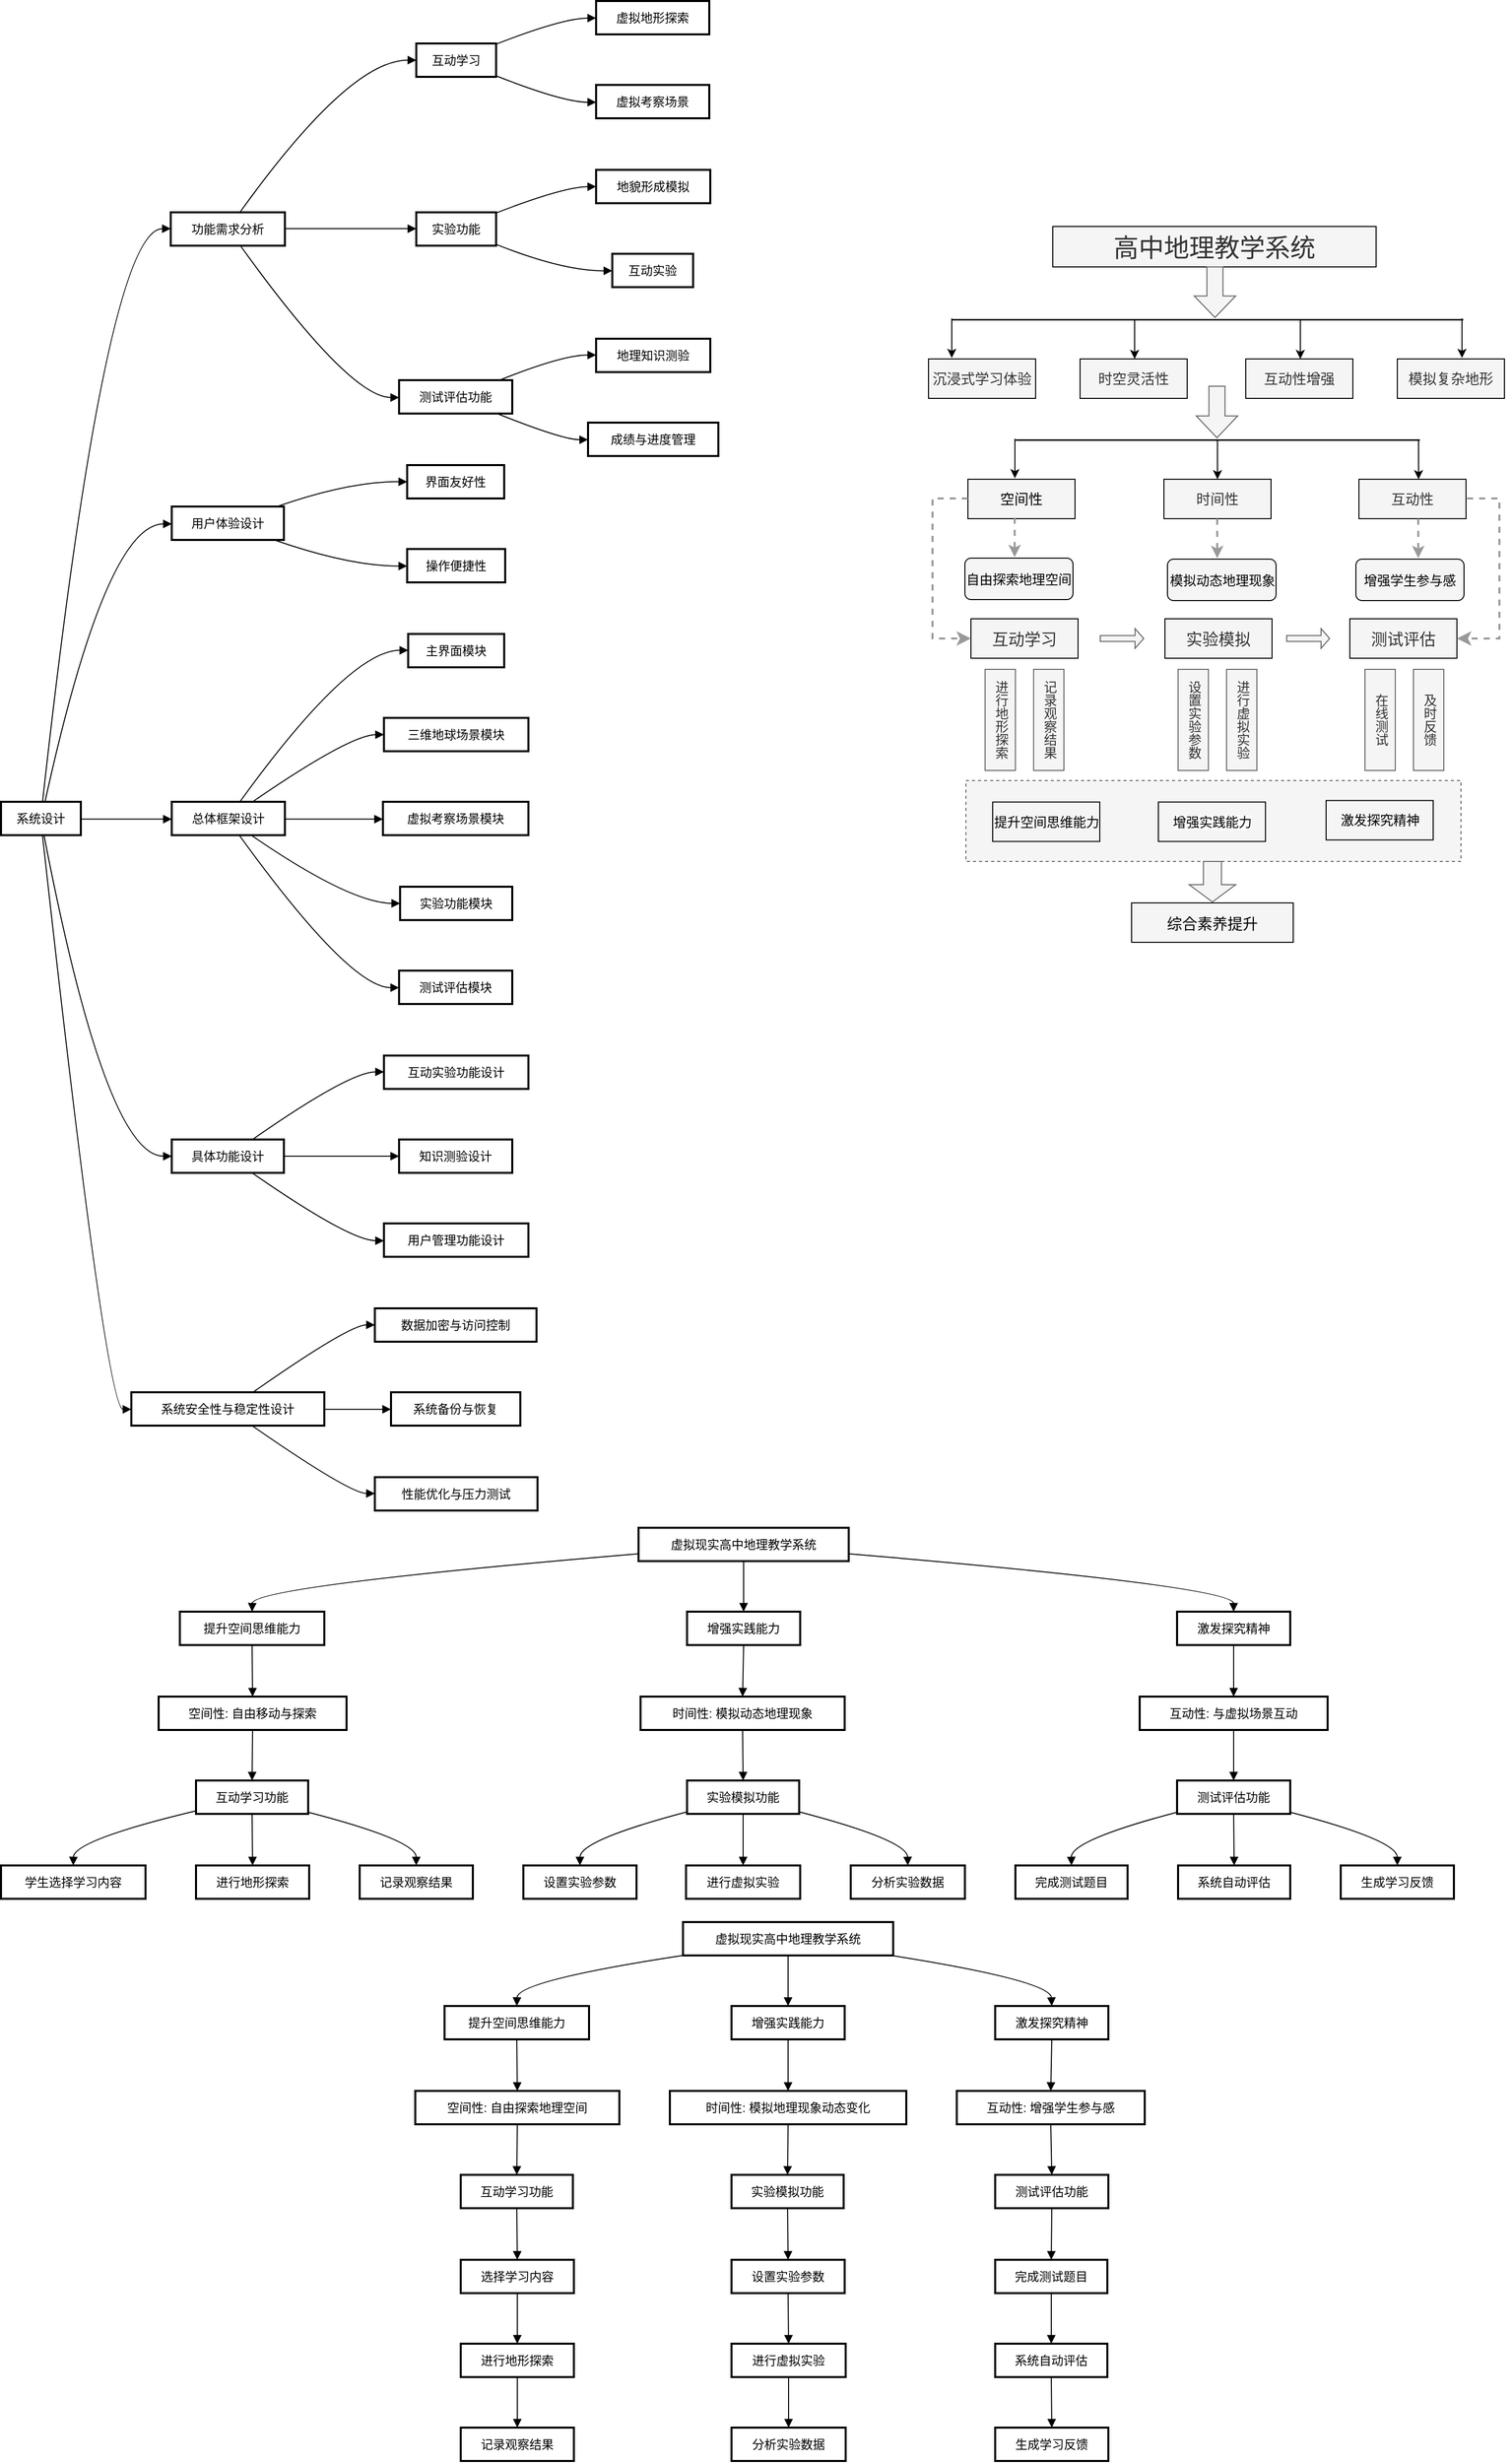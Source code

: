 <mxfile version="24.7.10">
  <diagram name="第 1 页" id="-prV1_K6u-0FTYfRDy4U">
    <mxGraphModel dx="1235" dy="768" grid="0" gridSize="10" guides="1" tooltips="1" connect="1" arrows="1" fold="1" page="1" pageScale="1" pageWidth="827" pageHeight="1169" math="0" shadow="0">
      <root>
        <mxCell id="0" />
        <mxCell id="1" parent="0" />
        <mxCell id="X02W-XwFpn8-nhFI2tIT-246" value="系统设计" style="whiteSpace=wrap;strokeWidth=2;" parent="1" vertex="1">
          <mxGeometry x="810" y="812" width="79" height="33" as="geometry" />
        </mxCell>
        <mxCell id="X02W-XwFpn8-nhFI2tIT-247" value="功能需求分析" style="whiteSpace=wrap;strokeWidth=2;" parent="1" vertex="1">
          <mxGeometry x="978" y="229" width="113" height="33" as="geometry" />
        </mxCell>
        <mxCell id="X02W-XwFpn8-nhFI2tIT-248" value="互动学习" style="whiteSpace=wrap;strokeWidth=2;" parent="1" vertex="1">
          <mxGeometry x="1221" y="62" width="79" height="33" as="geometry" />
        </mxCell>
        <mxCell id="X02W-XwFpn8-nhFI2tIT-249" value="虚拟地形探索" style="whiteSpace=wrap;strokeWidth=2;" parent="1" vertex="1">
          <mxGeometry x="1399" y="20" width="112" height="33" as="geometry" />
        </mxCell>
        <mxCell id="X02W-XwFpn8-nhFI2tIT-250" value="虚拟考察场景" style="whiteSpace=wrap;strokeWidth=2;" parent="1" vertex="1">
          <mxGeometry x="1399" y="103" width="112" height="33" as="geometry" />
        </mxCell>
        <mxCell id="X02W-XwFpn8-nhFI2tIT-251" value="实验功能" style="whiteSpace=wrap;strokeWidth=2;" parent="1" vertex="1">
          <mxGeometry x="1221" y="229" width="79" height="33" as="geometry" />
        </mxCell>
        <mxCell id="X02W-XwFpn8-nhFI2tIT-252" value="地貌形成模拟" style="whiteSpace=wrap;strokeWidth=2;" parent="1" vertex="1">
          <mxGeometry x="1399" y="187" width="113" height="33" as="geometry" />
        </mxCell>
        <mxCell id="X02W-XwFpn8-nhFI2tIT-253" value="互动实验" style="whiteSpace=wrap;strokeWidth=2;" parent="1" vertex="1">
          <mxGeometry x="1415" y="270" width="80" height="33" as="geometry" />
        </mxCell>
        <mxCell id="X02W-XwFpn8-nhFI2tIT-254" value="测试评估功能" style="whiteSpace=wrap;strokeWidth=2;" parent="1" vertex="1">
          <mxGeometry x="1204" y="395" width="112" height="33" as="geometry" />
        </mxCell>
        <mxCell id="X02W-XwFpn8-nhFI2tIT-255" value="地理知识测验" style="whiteSpace=wrap;strokeWidth=2;" parent="1" vertex="1">
          <mxGeometry x="1399" y="354" width="113" height="33" as="geometry" />
        </mxCell>
        <mxCell id="X02W-XwFpn8-nhFI2tIT-256" value="成绩与进度管理" style="whiteSpace=wrap;strokeWidth=2;" parent="1" vertex="1">
          <mxGeometry x="1391" y="437" width="129" height="33" as="geometry" />
        </mxCell>
        <mxCell id="X02W-XwFpn8-nhFI2tIT-257" value="用户体验设计" style="whiteSpace=wrap;strokeWidth=2;" parent="1" vertex="1">
          <mxGeometry x="979" y="520" width="111" height="33" as="geometry" />
        </mxCell>
        <mxCell id="X02W-XwFpn8-nhFI2tIT-258" value="界面友好性" style="whiteSpace=wrap;strokeWidth=2;" parent="1" vertex="1">
          <mxGeometry x="1212" y="479" width="96" height="33" as="geometry" />
        </mxCell>
        <mxCell id="X02W-XwFpn8-nhFI2tIT-259" value="操作便捷性" style="whiteSpace=wrap;strokeWidth=2;" parent="1" vertex="1">
          <mxGeometry x="1212" y="562" width="97" height="33" as="geometry" />
        </mxCell>
        <mxCell id="X02W-XwFpn8-nhFI2tIT-260" value="总体框架设计" style="whiteSpace=wrap;strokeWidth=2;" parent="1" vertex="1">
          <mxGeometry x="979" y="812" width="112" height="33" as="geometry" />
        </mxCell>
        <mxCell id="X02W-XwFpn8-nhFI2tIT-261" value="主界面模块" style="whiteSpace=wrap;strokeWidth=2;" parent="1" vertex="1">
          <mxGeometry x="1213" y="646" width="95" height="33" as="geometry" />
        </mxCell>
        <mxCell id="X02W-XwFpn8-nhFI2tIT-262" value="三维地球场景模块" style="whiteSpace=wrap;strokeWidth=2;" parent="1" vertex="1">
          <mxGeometry x="1189" y="729" width="143" height="33" as="geometry" />
        </mxCell>
        <mxCell id="X02W-XwFpn8-nhFI2tIT-263" value="虚拟考察场景模块" style="whiteSpace=wrap;strokeWidth=2;" parent="1" vertex="1">
          <mxGeometry x="1188" y="812" width="144" height="33" as="geometry" />
        </mxCell>
        <mxCell id="X02W-XwFpn8-nhFI2tIT-264" value="实验功能模块" style="whiteSpace=wrap;strokeWidth=2;" parent="1" vertex="1">
          <mxGeometry x="1205" y="896" width="111" height="33" as="geometry" />
        </mxCell>
        <mxCell id="X02W-XwFpn8-nhFI2tIT-265" value="测试评估模块" style="whiteSpace=wrap;strokeWidth=2;" parent="1" vertex="1">
          <mxGeometry x="1204" y="979" width="112" height="33" as="geometry" />
        </mxCell>
        <mxCell id="X02W-XwFpn8-nhFI2tIT-266" value="具体功能设计" style="whiteSpace=wrap;strokeWidth=2;" parent="1" vertex="1">
          <mxGeometry x="979" y="1146" width="111" height="33" as="geometry" />
        </mxCell>
        <mxCell id="X02W-XwFpn8-nhFI2tIT-267" value="互动实验功能设计" style="whiteSpace=wrap;strokeWidth=2;" parent="1" vertex="1">
          <mxGeometry x="1189" y="1063" width="143" height="33" as="geometry" />
        </mxCell>
        <mxCell id="X02W-XwFpn8-nhFI2tIT-268" value="知识测验设计" style="whiteSpace=wrap;strokeWidth=2;" parent="1" vertex="1">
          <mxGeometry x="1204" y="1146" width="112" height="33" as="geometry" />
        </mxCell>
        <mxCell id="X02W-XwFpn8-nhFI2tIT-269" value="用户管理功能设计" style="whiteSpace=wrap;strokeWidth=2;" parent="1" vertex="1">
          <mxGeometry x="1189" y="1229" width="143" height="33" as="geometry" />
        </mxCell>
        <mxCell id="X02W-XwFpn8-nhFI2tIT-270" value="系统安全性与稳定性设计" style="whiteSpace=wrap;strokeWidth=2;" parent="1" vertex="1">
          <mxGeometry x="939" y="1396" width="191" height="33" as="geometry" />
        </mxCell>
        <mxCell id="X02W-XwFpn8-nhFI2tIT-271" value="数据加密与访问控制" style="whiteSpace=wrap;strokeWidth=2;" parent="1" vertex="1">
          <mxGeometry x="1180" y="1313" width="160" height="33" as="geometry" />
        </mxCell>
        <mxCell id="X02W-XwFpn8-nhFI2tIT-272" value="系统备份与恢复" style="whiteSpace=wrap;strokeWidth=2;" parent="1" vertex="1">
          <mxGeometry x="1196" y="1396" width="128" height="33" as="geometry" />
        </mxCell>
        <mxCell id="X02W-XwFpn8-nhFI2tIT-273" value="性能优化与压力测试" style="whiteSpace=wrap;strokeWidth=2;" parent="1" vertex="1">
          <mxGeometry x="1180" y="1480" width="161" height="33" as="geometry" />
        </mxCell>
        <mxCell id="X02W-XwFpn8-nhFI2tIT-274" value="" style="curved=1;startArrow=none;endArrow=block;exitX=0.52;exitY=0.01;entryX=0;entryY=0.49;rounded=0;" parent="1" source="X02W-XwFpn8-nhFI2tIT-246" target="X02W-XwFpn8-nhFI2tIT-247" edge="1">
          <mxGeometry relative="1" as="geometry">
            <Array as="points">
              <mxPoint x="914" y="245" />
            </Array>
          </mxGeometry>
        </mxCell>
        <mxCell id="X02W-XwFpn8-nhFI2tIT-275" value="" style="curved=1;startArrow=none;endArrow=block;exitX=0.61;exitY=-0.02;entryX=0;entryY=0.5;rounded=0;" parent="1" source="X02W-XwFpn8-nhFI2tIT-247" target="X02W-XwFpn8-nhFI2tIT-248" edge="1">
          <mxGeometry relative="1" as="geometry">
            <Array as="points">
              <mxPoint x="1155" y="78" />
            </Array>
          </mxGeometry>
        </mxCell>
        <mxCell id="X02W-XwFpn8-nhFI2tIT-276" value="" style="curved=1;startArrow=none;endArrow=block;exitX=1;exitY=0.02;entryX=0;entryY=0.51;rounded=0;" parent="1" source="X02W-XwFpn8-nhFI2tIT-248" target="X02W-XwFpn8-nhFI2tIT-249" edge="1">
          <mxGeometry relative="1" as="geometry">
            <Array as="points">
              <mxPoint x="1366" y="37" />
            </Array>
          </mxGeometry>
        </mxCell>
        <mxCell id="X02W-XwFpn8-nhFI2tIT-277" value="" style="curved=1;startArrow=none;endArrow=block;exitX=1;exitY=0.97;entryX=0;entryY=0.52;rounded=0;" parent="1" source="X02W-XwFpn8-nhFI2tIT-248" target="X02W-XwFpn8-nhFI2tIT-250" edge="1">
          <mxGeometry relative="1" as="geometry">
            <Array as="points">
              <mxPoint x="1366" y="120" />
            </Array>
          </mxGeometry>
        </mxCell>
        <mxCell id="X02W-XwFpn8-nhFI2tIT-278" value="" style="curved=1;startArrow=none;endArrow=block;exitX=1;exitY=0.49;entryX=0;entryY=0.49;rounded=0;" parent="1" source="X02W-XwFpn8-nhFI2tIT-247" target="X02W-XwFpn8-nhFI2tIT-251" edge="1">
          <mxGeometry relative="1" as="geometry">
            <Array as="points" />
          </mxGeometry>
        </mxCell>
        <mxCell id="X02W-XwFpn8-nhFI2tIT-279" value="" style="curved=1;startArrow=none;endArrow=block;exitX=1;exitY=0.02;entryX=0;entryY=0.5;rounded=0;" parent="1" source="X02W-XwFpn8-nhFI2tIT-251" target="X02W-XwFpn8-nhFI2tIT-252" edge="1">
          <mxGeometry relative="1" as="geometry">
            <Array as="points">
              <mxPoint x="1366" y="204" />
            </Array>
          </mxGeometry>
        </mxCell>
        <mxCell id="X02W-XwFpn8-nhFI2tIT-280" value="" style="curved=1;startArrow=none;endArrow=block;exitX=1;exitY=0.96;entryX=0;entryY=0.51;rounded=0;" parent="1" source="X02W-XwFpn8-nhFI2tIT-251" target="X02W-XwFpn8-nhFI2tIT-253" edge="1">
          <mxGeometry relative="1" as="geometry">
            <Array as="points">
              <mxPoint x="1366" y="287" />
            </Array>
          </mxGeometry>
        </mxCell>
        <mxCell id="X02W-XwFpn8-nhFI2tIT-281" value="" style="curved=1;startArrow=none;endArrow=block;exitX=0.61;exitY=1;entryX=0;entryY=0.52;rounded=0;" parent="1" source="X02W-XwFpn8-nhFI2tIT-247" target="X02W-XwFpn8-nhFI2tIT-254" edge="1">
          <mxGeometry relative="1" as="geometry">
            <Array as="points">
              <mxPoint x="1155" y="412" />
            </Array>
          </mxGeometry>
        </mxCell>
        <mxCell id="X02W-XwFpn8-nhFI2tIT-282" value="" style="curved=1;startArrow=none;endArrow=block;exitX=0.88;exitY=0.01;entryX=0;entryY=0.49;rounded=0;" parent="1" source="X02W-XwFpn8-nhFI2tIT-254" target="X02W-XwFpn8-nhFI2tIT-255" edge="1">
          <mxGeometry relative="1" as="geometry">
            <Array as="points">
              <mxPoint x="1366" y="370" />
            </Array>
          </mxGeometry>
        </mxCell>
        <mxCell id="X02W-XwFpn8-nhFI2tIT-283" value="" style="curved=1;startArrow=none;endArrow=block;exitX=0.88;exitY=1.02;entryX=0;entryY=0.51;rounded=0;" parent="1" source="X02W-XwFpn8-nhFI2tIT-254" target="X02W-XwFpn8-nhFI2tIT-256" edge="1">
          <mxGeometry relative="1" as="geometry">
            <Array as="points">
              <mxPoint x="1366" y="454" />
            </Array>
          </mxGeometry>
        </mxCell>
        <mxCell id="X02W-XwFpn8-nhFI2tIT-284" value="" style="curved=1;startArrow=none;endArrow=block;exitX=0.55;exitY=0.01;entryX=0;entryY=0.52;rounded=0;" parent="1" source="X02W-XwFpn8-nhFI2tIT-246" target="X02W-XwFpn8-nhFI2tIT-257" edge="1">
          <mxGeometry relative="1" as="geometry">
            <Array as="points">
              <mxPoint x="914" y="537" />
            </Array>
          </mxGeometry>
        </mxCell>
        <mxCell id="X02W-XwFpn8-nhFI2tIT-285" value="" style="curved=1;startArrow=none;endArrow=block;exitX=0.93;exitY=0.01;entryX=0;entryY=0.5;rounded=0;" parent="1" source="X02W-XwFpn8-nhFI2tIT-257" target="X02W-XwFpn8-nhFI2tIT-258" edge="1">
          <mxGeometry relative="1" as="geometry">
            <Array as="points">
              <mxPoint x="1155" y="495" />
            </Array>
          </mxGeometry>
        </mxCell>
        <mxCell id="X02W-XwFpn8-nhFI2tIT-286" value="" style="curved=1;startArrow=none;endArrow=block;exitX=0.93;exitY=1.02;entryX=0;entryY=0.51;rounded=0;" parent="1" source="X02W-XwFpn8-nhFI2tIT-257" target="X02W-XwFpn8-nhFI2tIT-259" edge="1">
          <mxGeometry relative="1" as="geometry">
            <Array as="points">
              <mxPoint x="1155" y="579" />
            </Array>
          </mxGeometry>
        </mxCell>
        <mxCell id="X02W-XwFpn8-nhFI2tIT-287" value="" style="curved=1;startArrow=none;endArrow=block;exitX=1;exitY=0.52;entryX=0;entryY=0.52;rounded=0;" parent="1" source="X02W-XwFpn8-nhFI2tIT-246" target="X02W-XwFpn8-nhFI2tIT-260" edge="1">
          <mxGeometry relative="1" as="geometry">
            <Array as="points" />
          </mxGeometry>
        </mxCell>
        <mxCell id="X02W-XwFpn8-nhFI2tIT-288" value="" style="curved=1;startArrow=none;endArrow=block;exitX=0.6;exitY=0.01;entryX=0;entryY=0.49;rounded=0;" parent="1" source="X02W-XwFpn8-nhFI2tIT-260" target="X02W-XwFpn8-nhFI2tIT-261" edge="1">
          <mxGeometry relative="1" as="geometry">
            <Array as="points">
              <mxPoint x="1155" y="662" />
            </Array>
          </mxGeometry>
        </mxCell>
        <mxCell id="X02W-XwFpn8-nhFI2tIT-289" value="" style="curved=1;startArrow=none;endArrow=block;exitX=0.71;exitY=0.01;entryX=0;entryY=0.5;rounded=0;" parent="1" source="X02W-XwFpn8-nhFI2tIT-260" target="X02W-XwFpn8-nhFI2tIT-262" edge="1">
          <mxGeometry relative="1" as="geometry">
            <Array as="points">
              <mxPoint x="1155" y="746" />
            </Array>
          </mxGeometry>
        </mxCell>
        <mxCell id="X02W-XwFpn8-nhFI2tIT-290" value="" style="curved=1;startArrow=none;endArrow=block;exitX=0.99;exitY=0.52;entryX=0;entryY=0.52;rounded=0;" parent="1" source="X02W-XwFpn8-nhFI2tIT-260" target="X02W-XwFpn8-nhFI2tIT-263" edge="1">
          <mxGeometry relative="1" as="geometry">
            <Array as="points" />
          </mxGeometry>
        </mxCell>
        <mxCell id="X02W-XwFpn8-nhFI2tIT-291" value="" style="curved=1;startArrow=none;endArrow=block;exitX=0.71;exitY=1.02;entryX=0;entryY=0.5;rounded=0;" parent="1" source="X02W-XwFpn8-nhFI2tIT-260" target="X02W-XwFpn8-nhFI2tIT-264" edge="1">
          <mxGeometry relative="1" as="geometry">
            <Array as="points">
              <mxPoint x="1155" y="912" />
            </Array>
          </mxGeometry>
        </mxCell>
        <mxCell id="X02W-XwFpn8-nhFI2tIT-292" value="" style="curved=1;startArrow=none;endArrow=block;exitX=0.6;exitY=1.02;entryX=0;entryY=0.51;rounded=0;" parent="1" source="X02W-XwFpn8-nhFI2tIT-260" target="X02W-XwFpn8-nhFI2tIT-265" edge="1">
          <mxGeometry relative="1" as="geometry">
            <Array as="points">
              <mxPoint x="1155" y="996" />
            </Array>
          </mxGeometry>
        </mxCell>
        <mxCell id="X02W-XwFpn8-nhFI2tIT-293" value="" style="curved=1;startArrow=none;endArrow=block;exitX=0.54;exitY=1.02;entryX=0;entryY=0.5;rounded=0;" parent="1" source="X02W-XwFpn8-nhFI2tIT-246" target="X02W-XwFpn8-nhFI2tIT-266" edge="1">
          <mxGeometry relative="1" as="geometry">
            <Array as="points">
              <mxPoint x="914" y="1163" />
            </Array>
          </mxGeometry>
        </mxCell>
        <mxCell id="X02W-XwFpn8-nhFI2tIT-294" value="" style="curved=1;startArrow=none;endArrow=block;exitX=0.72;exitY=0;entryX=0;entryY=0.49;rounded=0;" parent="1" source="X02W-XwFpn8-nhFI2tIT-266" target="X02W-XwFpn8-nhFI2tIT-267" edge="1">
          <mxGeometry relative="1" as="geometry">
            <Array as="points">
              <mxPoint x="1155" y="1079" />
            </Array>
          </mxGeometry>
        </mxCell>
        <mxCell id="X02W-XwFpn8-nhFI2tIT-295" value="" style="curved=1;startArrow=none;endArrow=block;exitX=1;exitY=0.5;entryX=0;entryY=0.5;rounded=0;" parent="1" source="X02W-XwFpn8-nhFI2tIT-266" target="X02W-XwFpn8-nhFI2tIT-268" edge="1">
          <mxGeometry relative="1" as="geometry">
            <Array as="points" />
          </mxGeometry>
        </mxCell>
        <mxCell id="X02W-XwFpn8-nhFI2tIT-296" value="" style="curved=1;startArrow=none;endArrow=block;exitX=0.72;exitY=1.01;entryX=0;entryY=0.52;rounded=0;" parent="1" source="X02W-XwFpn8-nhFI2tIT-266" target="X02W-XwFpn8-nhFI2tIT-269" edge="1">
          <mxGeometry relative="1" as="geometry">
            <Array as="points">
              <mxPoint x="1155" y="1246" />
            </Array>
          </mxGeometry>
        </mxCell>
        <mxCell id="X02W-XwFpn8-nhFI2tIT-297" value="" style="curved=1;startArrow=none;endArrow=block;exitX=0.52;exitY=1.02;entryX=0;entryY=0.51;rounded=0;" parent="1" source="X02W-XwFpn8-nhFI2tIT-246" target="X02W-XwFpn8-nhFI2tIT-270" edge="1">
          <mxGeometry relative="1" as="geometry">
            <Array as="points">
              <mxPoint x="914" y="1413" />
            </Array>
          </mxGeometry>
        </mxCell>
        <mxCell id="X02W-XwFpn8-nhFI2tIT-298" value="" style="curved=1;startArrow=none;endArrow=block;exitX=0.63;exitY=0;entryX=0;entryY=0.5;rounded=0;" parent="1" source="X02W-XwFpn8-nhFI2tIT-270" target="X02W-XwFpn8-nhFI2tIT-271" edge="1">
          <mxGeometry relative="1" as="geometry">
            <Array as="points">
              <mxPoint x="1155" y="1329" />
            </Array>
          </mxGeometry>
        </mxCell>
        <mxCell id="X02W-XwFpn8-nhFI2tIT-299" value="" style="curved=1;startArrow=none;endArrow=block;exitX=1;exitY=0.51;entryX=0;entryY=0.51;rounded=0;" parent="1" source="X02W-XwFpn8-nhFI2tIT-270" target="X02W-XwFpn8-nhFI2tIT-272" edge="1">
          <mxGeometry relative="1" as="geometry">
            <Array as="points" />
          </mxGeometry>
        </mxCell>
        <mxCell id="X02W-XwFpn8-nhFI2tIT-300" value="" style="curved=1;startArrow=none;endArrow=block;exitX=0.63;exitY=1.02;entryX=0;entryY=0.49;rounded=0;" parent="1" source="X02W-XwFpn8-nhFI2tIT-270" target="X02W-XwFpn8-nhFI2tIT-273" edge="1">
          <mxGeometry relative="1" as="geometry">
            <Array as="points">
              <mxPoint x="1155" y="1496" />
            </Array>
          </mxGeometry>
        </mxCell>
        <mxCell id="YhO-kmCt9V6vggGE06Bi-33" value="虚拟现实高中地理教学系统" style="whiteSpace=wrap;strokeWidth=2;" parent="1" vertex="1">
          <mxGeometry x="1441" y="1530" width="208" height="33" as="geometry" />
        </mxCell>
        <mxCell id="YhO-kmCt9V6vggGE06Bi-34" value="提升空间思维能力" style="whiteSpace=wrap;strokeWidth=2;" parent="1" vertex="1">
          <mxGeometry x="987" y="1613" width="143" height="33" as="geometry" />
        </mxCell>
        <mxCell id="YhO-kmCt9V6vggGE06Bi-35" value="增强实践能力" style="whiteSpace=wrap;strokeWidth=2;" parent="1" vertex="1">
          <mxGeometry x="1489" y="1613" width="112" height="33" as="geometry" />
        </mxCell>
        <mxCell id="YhO-kmCt9V6vggGE06Bi-36" value="激发探究精神" style="whiteSpace=wrap;strokeWidth=2;" parent="1" vertex="1">
          <mxGeometry x="1974" y="1613" width="112" height="33" as="geometry" />
        </mxCell>
        <mxCell id="YhO-kmCt9V6vggGE06Bi-37" value="空间性: 自由移动与探索" style="whiteSpace=wrap;strokeWidth=2;" parent="1" vertex="1">
          <mxGeometry x="966" y="1697" width="186" height="33" as="geometry" />
        </mxCell>
        <mxCell id="YhO-kmCt9V6vggGE06Bi-38" value="时间性: 模拟动态地理现象" style="whiteSpace=wrap;strokeWidth=2;" parent="1" vertex="1">
          <mxGeometry x="1443" y="1697" width="202" height="33" as="geometry" />
        </mxCell>
        <mxCell id="YhO-kmCt9V6vggGE06Bi-39" value="互动性: 与虚拟场景互动" style="whiteSpace=wrap;strokeWidth=2;" parent="1" vertex="1">
          <mxGeometry x="1937" y="1697" width="186" height="33" as="geometry" />
        </mxCell>
        <mxCell id="YhO-kmCt9V6vggGE06Bi-40" value="互动学习功能" style="whiteSpace=wrap;strokeWidth=2;" parent="1" vertex="1">
          <mxGeometry x="1003" y="1780" width="111" height="33" as="geometry" />
        </mxCell>
        <mxCell id="YhO-kmCt9V6vggGE06Bi-41" value="实验模拟功能" style="whiteSpace=wrap;strokeWidth=2;" parent="1" vertex="1">
          <mxGeometry x="1489" y="1780" width="111" height="33" as="geometry" />
        </mxCell>
        <mxCell id="YhO-kmCt9V6vggGE06Bi-42" value="测试评估功能" style="whiteSpace=wrap;strokeWidth=2;" parent="1" vertex="1">
          <mxGeometry x="1974" y="1780" width="112" height="33" as="geometry" />
        </mxCell>
        <mxCell id="YhO-kmCt9V6vggGE06Bi-43" value="学生选择学习内容" style="whiteSpace=wrap;strokeWidth=2;" parent="1" vertex="1">
          <mxGeometry x="810" y="1864" width="143" height="33" as="geometry" />
        </mxCell>
        <mxCell id="YhO-kmCt9V6vggGE06Bi-44" value="进行地形探索" style="whiteSpace=wrap;strokeWidth=2;" parent="1" vertex="1">
          <mxGeometry x="1003" y="1864" width="112" height="33" as="geometry" />
        </mxCell>
        <mxCell id="YhO-kmCt9V6vggGE06Bi-45" value="记录观察结果" style="whiteSpace=wrap;strokeWidth=2;" parent="1" vertex="1">
          <mxGeometry x="1165" y="1864" width="112" height="33" as="geometry" />
        </mxCell>
        <mxCell id="YhO-kmCt9V6vggGE06Bi-46" value="设置实验参数" style="whiteSpace=wrap;strokeWidth=2;" parent="1" vertex="1">
          <mxGeometry x="1327" y="1864" width="112" height="33" as="geometry" />
        </mxCell>
        <mxCell id="YhO-kmCt9V6vggGE06Bi-47" value="进行虚拟实验" style="whiteSpace=wrap;strokeWidth=2;" parent="1" vertex="1">
          <mxGeometry x="1488" y="1864" width="113" height="33" as="geometry" />
        </mxCell>
        <mxCell id="YhO-kmCt9V6vggGE06Bi-48" value="分析实验数据" style="whiteSpace=wrap;strokeWidth=2;" parent="1" vertex="1">
          <mxGeometry x="1651" y="1864" width="113" height="33" as="geometry" />
        </mxCell>
        <mxCell id="YhO-kmCt9V6vggGE06Bi-49" value="完成测试题目" style="whiteSpace=wrap;strokeWidth=2;" parent="1" vertex="1">
          <mxGeometry x="1814" y="1864" width="111" height="33" as="geometry" />
        </mxCell>
        <mxCell id="YhO-kmCt9V6vggGE06Bi-50" value="系统自动评估" style="whiteSpace=wrap;strokeWidth=2;" parent="1" vertex="1">
          <mxGeometry x="1975" y="1864" width="111" height="33" as="geometry" />
        </mxCell>
        <mxCell id="YhO-kmCt9V6vggGE06Bi-51" value="生成学习反馈" style="whiteSpace=wrap;strokeWidth=2;" parent="1" vertex="1">
          <mxGeometry x="2136" y="1864" width="112" height="33" as="geometry" />
        </mxCell>
        <mxCell id="YhO-kmCt9V6vggGE06Bi-52" value="" style="curved=1;startArrow=none;endArrow=block;exitX=0;exitY=0.78;entryX=0.5;entryY=0.01;rounded=0;" parent="1" source="YhO-kmCt9V6vggGE06Bi-33" target="YhO-kmCt9V6vggGE06Bi-34" edge="1">
          <mxGeometry relative="1" as="geometry">
            <Array as="points">
              <mxPoint x="1059" y="1588" />
            </Array>
          </mxGeometry>
        </mxCell>
        <mxCell id="YhO-kmCt9V6vggGE06Bi-53" value="" style="curved=1;startArrow=none;endArrow=block;exitX=0.5;exitY=1.01;entryX=0.5;entryY=0.01;rounded=0;" parent="1" source="YhO-kmCt9V6vggGE06Bi-33" target="YhO-kmCt9V6vggGE06Bi-35" edge="1">
          <mxGeometry relative="1" as="geometry">
            <Array as="points" />
          </mxGeometry>
        </mxCell>
        <mxCell id="YhO-kmCt9V6vggGE06Bi-54" value="" style="curved=1;startArrow=none;endArrow=block;exitX=1;exitY=0.78;entryX=0.5;entryY=0.01;rounded=0;" parent="1" source="YhO-kmCt9V6vggGE06Bi-33" target="YhO-kmCt9V6vggGE06Bi-36" edge="1">
          <mxGeometry relative="1" as="geometry">
            <Array as="points">
              <mxPoint x="2030" y="1588" />
            </Array>
          </mxGeometry>
        </mxCell>
        <mxCell id="YhO-kmCt9V6vggGE06Bi-55" value="" style="curved=1;startArrow=none;endArrow=block;exitX=0.5;exitY=1.02;entryX=0.5;entryY=-0.01;rounded=0;" parent="1" source="YhO-kmCt9V6vggGE06Bi-34" target="YhO-kmCt9V6vggGE06Bi-37" edge="1">
          <mxGeometry relative="1" as="geometry">
            <Array as="points" />
          </mxGeometry>
        </mxCell>
        <mxCell id="YhO-kmCt9V6vggGE06Bi-56" value="" style="curved=1;startArrow=none;endArrow=block;exitX=0.5;exitY=1.02;entryX=0.5;entryY=-0.01;rounded=0;" parent="1" source="YhO-kmCt9V6vggGE06Bi-35" target="YhO-kmCt9V6vggGE06Bi-38" edge="1">
          <mxGeometry relative="1" as="geometry">
            <Array as="points" />
          </mxGeometry>
        </mxCell>
        <mxCell id="YhO-kmCt9V6vggGE06Bi-57" value="" style="curved=1;startArrow=none;endArrow=block;exitX=0.5;exitY=1.02;entryX=0.5;entryY=-0.01;rounded=0;" parent="1" source="YhO-kmCt9V6vggGE06Bi-36" target="YhO-kmCt9V6vggGE06Bi-39" edge="1">
          <mxGeometry relative="1" as="geometry">
            <Array as="points" />
          </mxGeometry>
        </mxCell>
        <mxCell id="YhO-kmCt9V6vggGE06Bi-58" value="" style="curved=1;startArrow=none;endArrow=block;exitX=0.5;exitY=1.01;entryX=0.5;entryY=0.01;rounded=0;" parent="1" source="YhO-kmCt9V6vggGE06Bi-37" target="YhO-kmCt9V6vggGE06Bi-40" edge="1">
          <mxGeometry relative="1" as="geometry">
            <Array as="points" />
          </mxGeometry>
        </mxCell>
        <mxCell id="YhO-kmCt9V6vggGE06Bi-59" value="" style="curved=1;startArrow=none;endArrow=block;exitX=0.5;exitY=1.01;entryX=0.5;entryY=0.01;rounded=0;" parent="1" source="YhO-kmCt9V6vggGE06Bi-38" target="YhO-kmCt9V6vggGE06Bi-41" edge="1">
          <mxGeometry relative="1" as="geometry">
            <Array as="points" />
          </mxGeometry>
        </mxCell>
        <mxCell id="YhO-kmCt9V6vggGE06Bi-60" value="" style="curved=1;startArrow=none;endArrow=block;exitX=0.5;exitY=1.01;entryX=0.5;entryY=0.01;rounded=0;" parent="1" source="YhO-kmCt9V6vggGE06Bi-39" target="YhO-kmCt9V6vggGE06Bi-42" edge="1">
          <mxGeometry relative="1" as="geometry">
            <Array as="points" />
          </mxGeometry>
        </mxCell>
        <mxCell id="YhO-kmCt9V6vggGE06Bi-61" value="" style="curved=1;startArrow=none;endArrow=block;exitX=0;exitY=0.91;entryX=0.5;entryY=-0.01;rounded=0;" parent="1" source="YhO-kmCt9V6vggGE06Bi-40" target="YhO-kmCt9V6vggGE06Bi-43" edge="1">
          <mxGeometry relative="1" as="geometry">
            <Array as="points">
              <mxPoint x="882" y="1839" />
            </Array>
          </mxGeometry>
        </mxCell>
        <mxCell id="YhO-kmCt9V6vggGE06Bi-62" value="" style="curved=1;startArrow=none;endArrow=block;exitX=0.5;exitY=1.02;entryX=0.5;entryY=-0.01;rounded=0;" parent="1" source="YhO-kmCt9V6vggGE06Bi-40" target="YhO-kmCt9V6vggGE06Bi-44" edge="1">
          <mxGeometry relative="1" as="geometry">
            <Array as="points" />
          </mxGeometry>
        </mxCell>
        <mxCell id="YhO-kmCt9V6vggGE06Bi-63" value="" style="curved=1;startArrow=none;endArrow=block;exitX=1;exitY=0.95;entryX=0.5;entryY=-0.01;rounded=0;" parent="1" source="YhO-kmCt9V6vggGE06Bi-40" target="YhO-kmCt9V6vggGE06Bi-45" edge="1">
          <mxGeometry relative="1" as="geometry">
            <Array as="points">
              <mxPoint x="1221" y="1839" />
            </Array>
          </mxGeometry>
        </mxCell>
        <mxCell id="YhO-kmCt9V6vggGE06Bi-64" value="" style="curved=1;startArrow=none;endArrow=block;exitX=0;exitY=0.94;entryX=0.5;entryY=-0.01;rounded=0;" parent="1" source="YhO-kmCt9V6vggGE06Bi-41" target="YhO-kmCt9V6vggGE06Bi-46" edge="1">
          <mxGeometry relative="1" as="geometry">
            <Array as="points">
              <mxPoint x="1383" y="1839" />
            </Array>
          </mxGeometry>
        </mxCell>
        <mxCell id="YhO-kmCt9V6vggGE06Bi-65" value="" style="curved=1;startArrow=none;endArrow=block;exitX=0.5;exitY=1.02;entryX=0.5;entryY=-0.01;rounded=0;" parent="1" source="YhO-kmCt9V6vggGE06Bi-41" target="YhO-kmCt9V6vggGE06Bi-47" edge="1">
          <mxGeometry relative="1" as="geometry">
            <Array as="points" />
          </mxGeometry>
        </mxCell>
        <mxCell id="YhO-kmCt9V6vggGE06Bi-66" value="" style="curved=1;startArrow=none;endArrow=block;exitX=1;exitY=0.94;entryX=0.5;entryY=-0.01;rounded=0;" parent="1" source="YhO-kmCt9V6vggGE06Bi-41" target="YhO-kmCt9V6vggGE06Bi-48" edge="1">
          <mxGeometry relative="1" as="geometry">
            <Array as="points">
              <mxPoint x="1707" y="1839" />
            </Array>
          </mxGeometry>
        </mxCell>
        <mxCell id="YhO-kmCt9V6vggGE06Bi-67" value="" style="curved=1;startArrow=none;endArrow=block;exitX=0;exitY=0.95;entryX=0.5;entryY=-0.01;rounded=0;" parent="1" source="YhO-kmCt9V6vggGE06Bi-42" target="YhO-kmCt9V6vggGE06Bi-49" edge="1">
          <mxGeometry relative="1" as="geometry">
            <Array as="points">
              <mxPoint x="1869" y="1839" />
            </Array>
          </mxGeometry>
        </mxCell>
        <mxCell id="YhO-kmCt9V6vggGE06Bi-68" value="" style="curved=1;startArrow=none;endArrow=block;exitX=0.5;exitY=1.02;entryX=0.5;entryY=-0.01;rounded=0;" parent="1" source="YhO-kmCt9V6vggGE06Bi-42" target="YhO-kmCt9V6vggGE06Bi-50" edge="1">
          <mxGeometry relative="1" as="geometry">
            <Array as="points" />
          </mxGeometry>
        </mxCell>
        <mxCell id="YhO-kmCt9V6vggGE06Bi-69" value="" style="curved=1;startArrow=none;endArrow=block;exitX=1;exitY=0.95;entryX=0.5;entryY=-0.01;rounded=0;" parent="1" source="YhO-kmCt9V6vggGE06Bi-42" target="YhO-kmCt9V6vggGE06Bi-51" edge="1">
          <mxGeometry relative="1" as="geometry">
            <Array as="points">
              <mxPoint x="2192" y="1839" />
            </Array>
          </mxGeometry>
        </mxCell>
        <mxCell id="YhO-kmCt9V6vggGE06Bi-70" value="虚拟现实高中地理教学系统" style="whiteSpace=wrap;strokeWidth=2;" parent="1" vertex="1">
          <mxGeometry x="1485" y="1920" width="208" height="33" as="geometry" />
        </mxCell>
        <mxCell id="YhO-kmCt9V6vggGE06Bi-71" value="提升空间思维能力" style="whiteSpace=wrap;strokeWidth=2;" parent="1" vertex="1">
          <mxGeometry x="1249" y="2003" width="143" height="33" as="geometry" />
        </mxCell>
        <mxCell id="YhO-kmCt9V6vggGE06Bi-72" value="增强实践能力" style="whiteSpace=wrap;strokeWidth=2;" parent="1" vertex="1">
          <mxGeometry x="1533" y="2003" width="112" height="33" as="geometry" />
        </mxCell>
        <mxCell id="YhO-kmCt9V6vggGE06Bi-73" value="激发探究精神" style="whiteSpace=wrap;strokeWidth=2;" parent="1" vertex="1">
          <mxGeometry x="1794" y="2003" width="112" height="33" as="geometry" />
        </mxCell>
        <mxCell id="YhO-kmCt9V6vggGE06Bi-74" value="空间性: 自由探索地理空间" style="whiteSpace=wrap;strokeWidth=2;" parent="1" vertex="1">
          <mxGeometry x="1220" y="2087" width="202" height="33" as="geometry" />
        </mxCell>
        <mxCell id="YhO-kmCt9V6vggGE06Bi-75" value="时间性: 模拟地理现象动态变化" style="whiteSpace=wrap;strokeWidth=2;" parent="1" vertex="1">
          <mxGeometry x="1472" y="2087" width="234" height="33" as="geometry" />
        </mxCell>
        <mxCell id="YhO-kmCt9V6vggGE06Bi-76" value="互动性: 增强学生参与感" style="whiteSpace=wrap;strokeWidth=2;" parent="1" vertex="1">
          <mxGeometry x="1756" y="2087" width="186" height="33" as="geometry" />
        </mxCell>
        <mxCell id="YhO-kmCt9V6vggGE06Bi-77" value="互动学习功能" style="whiteSpace=wrap;strokeWidth=2;" parent="1" vertex="1">
          <mxGeometry x="1265" y="2170" width="111" height="33" as="geometry" />
        </mxCell>
        <mxCell id="YhO-kmCt9V6vggGE06Bi-78" value="实验模拟功能" style="whiteSpace=wrap;strokeWidth=2;" parent="1" vertex="1">
          <mxGeometry x="1533" y="2170" width="111" height="33" as="geometry" />
        </mxCell>
        <mxCell id="YhO-kmCt9V6vggGE06Bi-79" value="测试评估功能" style="whiteSpace=wrap;strokeWidth=2;" parent="1" vertex="1">
          <mxGeometry x="1794" y="2170" width="112" height="33" as="geometry" />
        </mxCell>
        <mxCell id="YhO-kmCt9V6vggGE06Bi-80" value="选择学习内容" style="whiteSpace=wrap;strokeWidth=2;" parent="1" vertex="1">
          <mxGeometry x="1265" y="2254" width="112" height="33" as="geometry" />
        </mxCell>
        <mxCell id="YhO-kmCt9V6vggGE06Bi-81" value="进行地形探索" style="whiteSpace=wrap;strokeWidth=2;" parent="1" vertex="1">
          <mxGeometry x="1265" y="2337" width="112" height="33" as="geometry" />
        </mxCell>
        <mxCell id="YhO-kmCt9V6vggGE06Bi-82" value="记录观察结果" style="whiteSpace=wrap;strokeWidth=2;" parent="1" vertex="1">
          <mxGeometry x="1265" y="2420" width="112" height="33" as="geometry" />
        </mxCell>
        <mxCell id="YhO-kmCt9V6vggGE06Bi-83" value="设置实验参数" style="whiteSpace=wrap;strokeWidth=2;" parent="1" vertex="1">
          <mxGeometry x="1533" y="2254" width="112" height="33" as="geometry" />
        </mxCell>
        <mxCell id="YhO-kmCt9V6vggGE06Bi-84" value="进行虚拟实验" style="whiteSpace=wrap;strokeWidth=2;" parent="1" vertex="1">
          <mxGeometry x="1533" y="2337" width="113" height="33" as="geometry" />
        </mxCell>
        <mxCell id="YhO-kmCt9V6vggGE06Bi-85" value="分析实验数据" style="whiteSpace=wrap;strokeWidth=2;" parent="1" vertex="1">
          <mxGeometry x="1533" y="2420" width="113" height="33" as="geometry" />
        </mxCell>
        <mxCell id="YhO-kmCt9V6vggGE06Bi-86" value="完成测试题目" style="whiteSpace=wrap;strokeWidth=2;" parent="1" vertex="1">
          <mxGeometry x="1794" y="2254" width="111" height="33" as="geometry" />
        </mxCell>
        <mxCell id="YhO-kmCt9V6vggGE06Bi-87" value="系统自动评估" style="whiteSpace=wrap;strokeWidth=2;" parent="1" vertex="1">
          <mxGeometry x="1794" y="2337" width="111" height="33" as="geometry" />
        </mxCell>
        <mxCell id="YhO-kmCt9V6vggGE06Bi-88" value="生成学习反馈" style="whiteSpace=wrap;strokeWidth=2;" parent="1" vertex="1">
          <mxGeometry x="1794" y="2420" width="112" height="33" as="geometry" />
        </mxCell>
        <mxCell id="YhO-kmCt9V6vggGE06Bi-89" value="" style="curved=1;startArrow=none;endArrow=block;exitX=0;exitY=1;entryX=0.5;entryY=0.01;rounded=0;" parent="1" source="YhO-kmCt9V6vggGE06Bi-70" target="YhO-kmCt9V6vggGE06Bi-71" edge="1">
          <mxGeometry relative="1" as="geometry">
            <Array as="points">
              <mxPoint x="1321" y="1978" />
            </Array>
          </mxGeometry>
        </mxCell>
        <mxCell id="YhO-kmCt9V6vggGE06Bi-90" value="" style="curved=1;startArrow=none;endArrow=block;exitX=0.5;exitY=1.01;entryX=0.5;entryY=0.01;rounded=0;" parent="1" source="YhO-kmCt9V6vggGE06Bi-70" target="YhO-kmCt9V6vggGE06Bi-72" edge="1">
          <mxGeometry relative="1" as="geometry">
            <Array as="points" />
          </mxGeometry>
        </mxCell>
        <mxCell id="YhO-kmCt9V6vggGE06Bi-91" value="" style="curved=1;startArrow=none;endArrow=block;exitX=1;exitY=1.01;entryX=0.5;entryY=0.01;rounded=0;" parent="1" source="YhO-kmCt9V6vggGE06Bi-70" target="YhO-kmCt9V6vggGE06Bi-73" edge="1">
          <mxGeometry relative="1" as="geometry">
            <Array as="points">
              <mxPoint x="1849" y="1978" />
            </Array>
          </mxGeometry>
        </mxCell>
        <mxCell id="YhO-kmCt9V6vggGE06Bi-92" value="" style="curved=1;startArrow=none;endArrow=block;exitX=0.5;exitY=1.02;entryX=0.5;entryY=-0.01;rounded=0;" parent="1" source="YhO-kmCt9V6vggGE06Bi-71" target="YhO-kmCt9V6vggGE06Bi-74" edge="1">
          <mxGeometry relative="1" as="geometry">
            <Array as="points" />
          </mxGeometry>
        </mxCell>
        <mxCell id="YhO-kmCt9V6vggGE06Bi-93" value="" style="curved=1;startArrow=none;endArrow=block;exitX=0.5;exitY=1.02;entryX=0.5;entryY=-0.01;rounded=0;" parent="1" source="YhO-kmCt9V6vggGE06Bi-72" target="YhO-kmCt9V6vggGE06Bi-75" edge="1">
          <mxGeometry relative="1" as="geometry">
            <Array as="points" />
          </mxGeometry>
        </mxCell>
        <mxCell id="YhO-kmCt9V6vggGE06Bi-94" value="" style="curved=1;startArrow=none;endArrow=block;exitX=0.5;exitY=1.02;entryX=0.5;entryY=-0.01;rounded=0;" parent="1" source="YhO-kmCt9V6vggGE06Bi-73" target="YhO-kmCt9V6vggGE06Bi-76" edge="1">
          <mxGeometry relative="1" as="geometry">
            <Array as="points" />
          </mxGeometry>
        </mxCell>
        <mxCell id="YhO-kmCt9V6vggGE06Bi-95" value="" style="curved=1;startArrow=none;endArrow=block;exitX=0.5;exitY=1.01;entryX=0.5;entryY=0.01;rounded=0;" parent="1" source="YhO-kmCt9V6vggGE06Bi-74" target="YhO-kmCt9V6vggGE06Bi-77" edge="1">
          <mxGeometry relative="1" as="geometry">
            <Array as="points" />
          </mxGeometry>
        </mxCell>
        <mxCell id="YhO-kmCt9V6vggGE06Bi-96" value="" style="curved=1;startArrow=none;endArrow=block;exitX=0.5;exitY=1.01;entryX=0.5;entryY=0.01;rounded=0;" parent="1" source="YhO-kmCt9V6vggGE06Bi-75" target="YhO-kmCt9V6vggGE06Bi-78" edge="1">
          <mxGeometry relative="1" as="geometry">
            <Array as="points" />
          </mxGeometry>
        </mxCell>
        <mxCell id="YhO-kmCt9V6vggGE06Bi-97" value="" style="curved=1;startArrow=none;endArrow=block;exitX=0.5;exitY=1.01;entryX=0.5;entryY=0.01;rounded=0;" parent="1" source="YhO-kmCt9V6vggGE06Bi-76" target="YhO-kmCt9V6vggGE06Bi-79" edge="1">
          <mxGeometry relative="1" as="geometry">
            <Array as="points" />
          </mxGeometry>
        </mxCell>
        <mxCell id="YhO-kmCt9V6vggGE06Bi-98" value="" style="curved=1;startArrow=none;endArrow=block;exitX=0.5;exitY=1.02;entryX=0.5;entryY=-0.01;rounded=0;" parent="1" source="YhO-kmCt9V6vggGE06Bi-77" target="YhO-kmCt9V6vggGE06Bi-80" edge="1">
          <mxGeometry relative="1" as="geometry">
            <Array as="points" />
          </mxGeometry>
        </mxCell>
        <mxCell id="YhO-kmCt9V6vggGE06Bi-99" value="" style="curved=1;startArrow=none;endArrow=block;exitX=0.5;exitY=1;entryX=0.5;entryY=0;rounded=0;" parent="1" source="YhO-kmCt9V6vggGE06Bi-80" target="YhO-kmCt9V6vggGE06Bi-81" edge="1">
          <mxGeometry relative="1" as="geometry">
            <Array as="points" />
          </mxGeometry>
        </mxCell>
        <mxCell id="YhO-kmCt9V6vggGE06Bi-100" value="" style="curved=1;startArrow=none;endArrow=block;exitX=0.5;exitY=1.01;entryX=0.5;entryY=0.01;rounded=0;" parent="1" source="YhO-kmCt9V6vggGE06Bi-81" target="YhO-kmCt9V6vggGE06Bi-82" edge="1">
          <mxGeometry relative="1" as="geometry">
            <Array as="points" />
          </mxGeometry>
        </mxCell>
        <mxCell id="YhO-kmCt9V6vggGE06Bi-101" value="" style="curved=1;startArrow=none;endArrow=block;exitX=0.5;exitY=1.02;entryX=0.5;entryY=-0.01;rounded=0;" parent="1" source="YhO-kmCt9V6vggGE06Bi-78" target="YhO-kmCt9V6vggGE06Bi-83" edge="1">
          <mxGeometry relative="1" as="geometry">
            <Array as="points" />
          </mxGeometry>
        </mxCell>
        <mxCell id="YhO-kmCt9V6vggGE06Bi-102" value="" style="curved=1;startArrow=none;endArrow=block;exitX=0.5;exitY=1;entryX=0.5;entryY=0;rounded=0;" parent="1" source="YhO-kmCt9V6vggGE06Bi-83" target="YhO-kmCt9V6vggGE06Bi-84" edge="1">
          <mxGeometry relative="1" as="geometry">
            <Array as="points" />
          </mxGeometry>
        </mxCell>
        <mxCell id="YhO-kmCt9V6vggGE06Bi-103" value="" style="curved=1;startArrow=none;endArrow=block;exitX=0.5;exitY=1.01;entryX=0.5;entryY=0.01;rounded=0;" parent="1" source="YhO-kmCt9V6vggGE06Bi-84" target="YhO-kmCt9V6vggGE06Bi-85" edge="1">
          <mxGeometry relative="1" as="geometry">
            <Array as="points" />
          </mxGeometry>
        </mxCell>
        <mxCell id="YhO-kmCt9V6vggGE06Bi-104" value="" style="curved=1;startArrow=none;endArrow=block;exitX=0.5;exitY=1.02;entryX=0.5;entryY=-0.01;rounded=0;" parent="1" source="YhO-kmCt9V6vggGE06Bi-79" target="YhO-kmCt9V6vggGE06Bi-86" edge="1">
          <mxGeometry relative="1" as="geometry">
            <Array as="points" />
          </mxGeometry>
        </mxCell>
        <mxCell id="YhO-kmCt9V6vggGE06Bi-105" value="" style="curved=1;startArrow=none;endArrow=block;exitX=0.5;exitY=1;entryX=0.5;entryY=0;rounded=0;" parent="1" source="YhO-kmCt9V6vggGE06Bi-86" target="YhO-kmCt9V6vggGE06Bi-87" edge="1">
          <mxGeometry relative="1" as="geometry">
            <Array as="points" />
          </mxGeometry>
        </mxCell>
        <mxCell id="YhO-kmCt9V6vggGE06Bi-106" value="" style="curved=1;startArrow=none;endArrow=block;exitX=0.5;exitY=1.01;entryX=0.5;entryY=0.01;rounded=0;" parent="1" source="YhO-kmCt9V6vggGE06Bi-87" target="YhO-kmCt9V6vggGE06Bi-88" edge="1">
          <mxGeometry relative="1" as="geometry">
            <Array as="points" />
          </mxGeometry>
        </mxCell>
        <mxCell id="YhO-kmCt9V6vggGE06Bi-107" value="&lt;font style=&quot;font-size: 25px;&quot;&gt;高中地理教学系统&lt;/font&gt;" style="rounded=0;whiteSpace=wrap;html=1;fillColor=#f5f5f5;fontColor=#333333;strokeColor=#000000;spacing=32;spacingTop=0;spacingLeft=0;verticalAlign=middle;fontSize=25;" parent="1" vertex="1">
          <mxGeometry x="1851" y="243" width="320" height="40" as="geometry" />
        </mxCell>
        <mxCell id="YhO-kmCt9V6vggGE06Bi-112" value="" style="shape=singleArrow;direction=south;whiteSpace=wrap;html=1;arrowWidth=0.387;arrowSize=0.425;fillColor=#f5f5f5;fontColor=#333333;strokeColor=#666666;" parent="1" vertex="1">
          <mxGeometry x="1991" y="283" width="41" height="50" as="geometry" />
        </mxCell>
        <mxCell id="YhO-kmCt9V6vggGE06Bi-114" value="" style="line;strokeWidth=1.5;html=1;" parent="1" vertex="1">
          <mxGeometry x="1751" y="330" width="506" height="10" as="geometry" />
        </mxCell>
        <mxCell id="YhO-kmCt9V6vggGE06Bi-117" value="" style="endArrow=classic;html=1;rounded=0;" parent="1" edge="1">
          <mxGeometry width="50" height="50" relative="1" as="geometry">
            <mxPoint x="1751" y="334" as="sourcePoint" />
            <mxPoint x="1751" y="373" as="targetPoint" />
          </mxGeometry>
        </mxCell>
        <mxCell id="YhO-kmCt9V6vggGE06Bi-122" value="沉浸式学习体验" style="rounded=0;whiteSpace=wrap;html=1;fillColor=#f5f5f5;fontColor=#333333;strokeColor=#000000;fontSize=14;" parent="1" vertex="1">
          <mxGeometry x="1728" y="374" width="106" height="39" as="geometry" />
        </mxCell>
        <mxCell id="YhO-kmCt9V6vggGE06Bi-123" value="时空灵活性" style="rounded=0;whiteSpace=wrap;html=1;fillColor=#f5f5f5;fontColor=#333333;strokeColor=#000000;fontSize=14;" parent="1" vertex="1">
          <mxGeometry x="1878" y="374" width="106" height="39" as="geometry" />
        </mxCell>
        <mxCell id="YhO-kmCt9V6vggGE06Bi-124" value="互动性增强" style="rounded=0;whiteSpace=wrap;html=1;fillColor=#f5f5f5;fontColor=#333333;strokeColor=#000000;fontSize=14;" parent="1" vertex="1">
          <mxGeometry x="2042" y="374" width="106" height="39" as="geometry" />
        </mxCell>
        <mxCell id="YhO-kmCt9V6vggGE06Bi-125" value="模拟复杂地形" style="rounded=0;whiteSpace=wrap;html=1;fillColor=#f5f5f5;fontColor=#333333;strokeColor=#000000;fontSize=14;" parent="1" vertex="1">
          <mxGeometry x="2192" y="374" width="106" height="39" as="geometry" />
        </mxCell>
        <mxCell id="YhO-kmCt9V6vggGE06Bi-126" value="" style="shape=singleArrow;direction=south;whiteSpace=wrap;html=1;arrowWidth=0.387;arrowSize=0.425;fillColor=#f5f5f5;fontColor=#333333;strokeColor=#666666;" parent="1" vertex="1">
          <mxGeometry x="1993" y="401" width="41" height="51" as="geometry" />
        </mxCell>
        <mxCell id="YhO-kmCt9V6vggGE06Bi-127" value="" style="line;strokeWidth=1.5;html=1;" parent="1" vertex="1">
          <mxGeometry x="1814" y="449" width="400" height="10" as="geometry" />
        </mxCell>
        <mxCell id="YhO-kmCt9V6vggGE06Bi-151" value="实验模拟" style="rounded=0;whiteSpace=wrap;html=1;fillColor=#f5f5f5;fontColor=#333333;strokeColor=#000000;fontSize=16;" parent="1" vertex="1">
          <mxGeometry x="1962" y="631" width="106" height="39" as="geometry" />
        </mxCell>
        <mxCell id="YhO-kmCt9V6vggGE06Bi-152" value="测试评估" style="rounded=0;whiteSpace=wrap;html=1;fillColor=#f5f5f5;fontColor=#333333;strokeColor=#000000;fontSize=16;" parent="1" vertex="1">
          <mxGeometry x="2145" y="631" width="106" height="39" as="geometry" />
        </mxCell>
        <mxCell id="YhO-kmCt9V6vggGE06Bi-153" value="" style="shape=singleArrow;whiteSpace=wrap;html=1;fillColor=#f5f5f5;fontColor=#333333;strokeColor=#666666;" parent="1" vertex="1">
          <mxGeometry x="1898" y="640.75" width="43" height="19.5" as="geometry" />
        </mxCell>
        <mxCell id="YhO-kmCt9V6vggGE06Bi-154" value="" style="shape=singleArrow;whiteSpace=wrap;html=1;fillColor=#f5f5f5;fontColor=#333333;strokeColor=#666666;" parent="1" vertex="1">
          <mxGeometry x="2082.5" y="640.75" width="42.5" height="19.5" as="geometry" />
        </mxCell>
        <mxCell id="YhO-kmCt9V6vggGE06Bi-155" value="进行地形探索" style="rounded=0;whiteSpace=wrap;html=1;fillColor=#f5f5f5;fontColor=#333333;strokeColor=#666666;fontSize=13;textDirection=vertical-lr;" parent="1" vertex="1">
          <mxGeometry x="1784" y="681" width="30" height="100" as="geometry" />
        </mxCell>
        <mxCell id="YhO-kmCt9V6vggGE06Bi-156" value="记录观察结果" style="rounded=0;whiteSpace=wrap;html=1;fillColor=#f5f5f5;fontColor=#333333;strokeColor=#666666;fontSize=13;textDirection=vertical-lr;" parent="1" vertex="1">
          <mxGeometry x="1832" y="681" width="30" height="100" as="geometry" />
        </mxCell>
        <mxCell id="YhO-kmCt9V6vggGE06Bi-160" value="互动学习" style="rounded=0;whiteSpace=wrap;html=1;fillColor=#f5f5f5;fontColor=#333333;strokeColor=#000000;fontSize=16;" parent="1" vertex="1">
          <mxGeometry x="1770" y="631" width="106" height="39" as="geometry" />
        </mxCell>
        <mxCell id="YhO-kmCt9V6vggGE06Bi-162" value="设置实验参数" style="rounded=0;whiteSpace=wrap;html=1;fillColor=#f5f5f5;fontColor=#333333;strokeColor=#666666;textDirection=vertical-lr;fontSize=13;" parent="1" vertex="1">
          <mxGeometry x="1975" y="681" width="30" height="100" as="geometry" />
        </mxCell>
        <mxCell id="YhO-kmCt9V6vggGE06Bi-163" value="进行虚拟实验" style="rounded=0;whiteSpace=wrap;html=1;fillColor=#f5f5f5;fontColor=#333333;strokeColor=#666666;textDirection=vertical-lr;fontSize=13;" parent="1" vertex="1">
          <mxGeometry x="2023" y="681" width="30" height="100" as="geometry" />
        </mxCell>
        <mxCell id="YhO-kmCt9V6vggGE06Bi-164" value="在线测试" style="rounded=0;whiteSpace=wrap;html=1;fillColor=#f5f5f5;fontColor=#333333;strokeColor=#666666;textDirection=vertical-lr;fontSize=13;" parent="1" vertex="1">
          <mxGeometry x="2160" y="681" width="30" height="100" as="geometry" />
        </mxCell>
        <mxCell id="YhO-kmCt9V6vggGE06Bi-165" value="及时反馈" style="rounded=0;whiteSpace=wrap;html=1;fillColor=#f5f5f5;fontColor=#333333;strokeColor=#666666;textDirection=vertical-lr;fontSize=13;" parent="1" vertex="1">
          <mxGeometry x="2208" y="681" width="30" height="100" as="geometry" />
        </mxCell>
        <mxCell id="YhO-kmCt9V6vggGE06Bi-166" value="" style="rounded=0;whiteSpace=wrap;html=1;fillColor=#f5f5f5;strokeColor=#666666;fontColor=#333333;dashed=1;" parent="1" vertex="1">
          <mxGeometry x="1765" y="791" width="490" height="80" as="geometry" />
        </mxCell>
        <mxCell id="YhO-kmCt9V6vggGE06Bi-167" value="&lt;span style=&quot;color: rgb(0, 0, 0); font-size: 13px;&quot;&gt;提升空间思维能力&lt;/span&gt;" style="rounded=0;whiteSpace=wrap;html=1;fillColor=#f5f5f5;fontColor=#333333;strokeColor=#000000;" parent="1" vertex="1">
          <mxGeometry x="1791.5" y="812.25" width="106" height="39" as="geometry" />
        </mxCell>
        <mxCell id="YhO-kmCt9V6vggGE06Bi-168" value="&lt;font style=&quot;font-size: 13px;&quot;&gt;&lt;span style=&quot;color: rgb(0, 0, 0); font-family: Helvetica; font-style: normal; font-variant-ligatures: normal; font-variant-caps: normal; font-weight: 400; letter-spacing: normal; orphans: 2; text-align: center; text-indent: 0px; text-transform: none; widows: 2; word-spacing: 0px; -webkit-text-stroke-width: 0px; white-space: normal; background-color: rgb(251, 251, 251); text-decoration-thickness: initial; text-decoration-style: initial; text-decoration-color: initial; float: none; font-size: 13px; display: inline !important;&quot;&gt;增强实践能力&lt;/span&gt;&lt;br style=&quot;font-size: 13px;&quot;&gt;&lt;/font&gt;" style="rounded=0;whiteSpace=wrap;html=1;fillColor=#f5f5f5;fontColor=#333333;strokeColor=#000000;fontSize=13;verticalAlign=middle;labelPosition=center;verticalLabelPosition=middle;align=center;" parent="1" vertex="1">
          <mxGeometry x="1955.5" y="812.25" width="106" height="39" as="geometry" />
        </mxCell>
        <mxCell id="YhO-kmCt9V6vggGE06Bi-169" value="&lt;span style=&quot;color: rgb(0, 0, 0); font-size: 13px;&quot;&gt;激发探究精神&lt;/span&gt;" style="rounded=0;whiteSpace=wrap;html=1;fillColor=#f5f5f5;fontColor=#333333;strokeColor=#000000;" parent="1" vertex="1">
          <mxGeometry x="2121.5" y="810.75" width="106" height="39" as="geometry" />
        </mxCell>
        <mxCell id="YhO-kmCt9V6vggGE06Bi-170" value="" style="shape=singleArrow;direction=south;whiteSpace=wrap;html=1;arrowWidth=0.387;arrowSize=0.425;fillColor=#f5f5f5;fontColor=#333333;strokeColor=#666666;" parent="1" vertex="1">
          <mxGeometry x="1986" y="871" width="46" height="40" as="geometry" />
        </mxCell>
        <mxCell id="YhO-kmCt9V6vggGE06Bi-172" value="&lt;font color=&quot;#000000&quot;&gt;&lt;span style=&quot;font-size: 15px;&quot;&gt;综合素养提升&lt;/span&gt;&lt;/font&gt;" style="rounded=0;whiteSpace=wrap;html=1;fillColor=#f5f5f5;fontColor=#333333;strokeColor=#000000;" parent="1" vertex="1">
          <mxGeometry x="1929" y="912" width="160" height="39" as="geometry" />
        </mxCell>
        <mxCell id="0JYKXFtA4jt-9a8Jvdd_-1" value="" style="endArrow=classic;html=1;rounded=0;" edge="1" parent="1">
          <mxGeometry width="50" height="50" relative="1" as="geometry">
            <mxPoint x="1932" y="335" as="sourcePoint" />
            <mxPoint x="1932" y="374" as="targetPoint" />
          </mxGeometry>
        </mxCell>
        <mxCell id="0JYKXFtA4jt-9a8Jvdd_-2" value="" style="endArrow=classic;html=1;rounded=0;" edge="1" parent="1">
          <mxGeometry width="50" height="50" relative="1" as="geometry">
            <mxPoint x="2096" y="335" as="sourcePoint" />
            <mxPoint x="2096" y="374" as="targetPoint" />
          </mxGeometry>
        </mxCell>
        <mxCell id="0JYKXFtA4jt-9a8Jvdd_-3" value="" style="endArrow=classic;html=1;rounded=0;" edge="1" parent="1">
          <mxGeometry width="50" height="50" relative="1" as="geometry">
            <mxPoint x="2256" y="334" as="sourcePoint" />
            <mxPoint x="2256" y="373" as="targetPoint" />
          </mxGeometry>
        </mxCell>
        <mxCell id="0JYKXFtA4jt-9a8Jvdd_-4" value="" style="endArrow=classic;html=1;rounded=0;" edge="1" parent="1">
          <mxGeometry width="50" height="50" relative="1" as="geometry">
            <mxPoint x="1813.5" y="453" as="sourcePoint" />
            <mxPoint x="1813.5" y="492" as="targetPoint" />
          </mxGeometry>
        </mxCell>
        <mxCell id="0JYKXFtA4jt-9a8Jvdd_-5" value="" style="endArrow=classic;html=1;rounded=0;" edge="1" parent="1">
          <mxGeometry width="50" height="50" relative="1" as="geometry">
            <mxPoint x="2014" y="454" as="sourcePoint" />
            <mxPoint x="2014" y="493" as="targetPoint" />
          </mxGeometry>
        </mxCell>
        <mxCell id="0JYKXFtA4jt-9a8Jvdd_-6" value="" style="endArrow=classic;html=1;rounded=0;" edge="1" parent="1">
          <mxGeometry width="50" height="50" relative="1" as="geometry">
            <mxPoint x="2213" y="454" as="sourcePoint" />
            <mxPoint x="2213" y="493" as="targetPoint" />
          </mxGeometry>
        </mxCell>
        <mxCell id="0JYKXFtA4jt-9a8Jvdd_-7" value="&lt;span style=&quot;color: rgb(0, 0, 0);&quot;&gt;空间性&lt;/span&gt;" style="rounded=0;whiteSpace=wrap;html=1;fillColor=#f5f5f5;fontColor=#333333;strokeColor=#000000;fontSize=14;" vertex="1" parent="1">
          <mxGeometry x="1767" y="493" width="106" height="39" as="geometry" />
        </mxCell>
        <mxCell id="0JYKXFtA4jt-9a8Jvdd_-8" value="时间性" style="rounded=0;whiteSpace=wrap;html=1;fillColor=#f5f5f5;fontColor=#333333;strokeColor=#000000;fontSize=14;" vertex="1" parent="1">
          <mxGeometry x="1961" y="493" width="106" height="39" as="geometry" />
        </mxCell>
        <mxCell id="0JYKXFtA4jt-9a8Jvdd_-9" value="互动性" style="rounded=0;whiteSpace=wrap;html=1;fillColor=#f5f5f5;fontColor=#333333;strokeColor=#000000;fontSize=14;" vertex="1" parent="1">
          <mxGeometry x="2154" y="493" width="106" height="39" as="geometry" />
        </mxCell>
        <mxCell id="0JYKXFtA4jt-9a8Jvdd_-10" value="&lt;span style=&quot;color: rgb(0, 0, 0); font-size: 13px;&quot;&gt;自由探索地理空间&lt;/span&gt;" style="rounded=1;whiteSpace=wrap;html=1;fillColor=#f5f5f5;fontColor=#333333;strokeColor=#000000;fontSize=13;" vertex="1" parent="1">
          <mxGeometry x="1764" y="571" width="107" height="41" as="geometry" />
        </mxCell>
        <mxCell id="0JYKXFtA4jt-9a8Jvdd_-11" value="&lt;span style=&quot;color: rgb(0, 0, 0); font-size: 13px;&quot;&gt;模拟动态地理现象&lt;/span&gt;" style="rounded=1;whiteSpace=wrap;html=1;fillColor=#f5f5f5;fontColor=#333333;strokeColor=#000000;fontSize=13;" vertex="1" parent="1">
          <mxGeometry x="1964.5" y="572" width="107.5" height="41" as="geometry" />
        </mxCell>
        <mxCell id="0JYKXFtA4jt-9a8Jvdd_-12" value="&lt;span style=&quot;color: rgb(0, 0, 0); font-size: 13px;&quot;&gt;增强学生参与感&lt;/span&gt;" style="rounded=1;whiteSpace=wrap;html=1;fillColor=#f5f5f5;fontColor=#333333;strokeColor=#000000;fontSize=13;" vertex="1" parent="1">
          <mxGeometry x="2151" y="572" width="107" height="41" as="geometry" />
        </mxCell>
        <mxCell id="0JYKXFtA4jt-9a8Jvdd_-18" value="" style="endArrow=classic;html=1;rounded=0;dashed=1;strokeWidth=2;strokeColor=#999999;" edge="1" parent="1">
          <mxGeometry width="50" height="50" relative="1" as="geometry">
            <mxPoint x="1813.25" y="531" as="sourcePoint" />
            <mxPoint x="1813.25" y="570" as="targetPoint" />
          </mxGeometry>
        </mxCell>
        <mxCell id="0JYKXFtA4jt-9a8Jvdd_-19" value="" style="endArrow=classic;html=1;rounded=0;dashed=1;strokeWidth=2;strokeColor=#999999;" edge="1" parent="1">
          <mxGeometry width="50" height="50" relative="1" as="geometry">
            <mxPoint x="2013.75" y="532" as="sourcePoint" />
            <mxPoint x="2013.75" y="571" as="targetPoint" />
          </mxGeometry>
        </mxCell>
        <mxCell id="0JYKXFtA4jt-9a8Jvdd_-20" value="" style="endArrow=classic;html=1;rounded=0;strokeColor=#999999;strokeWidth=2;dashed=1;" edge="1" parent="1">
          <mxGeometry width="50" height="50" relative="1" as="geometry">
            <mxPoint x="2212.75" y="532" as="sourcePoint" />
            <mxPoint x="2212.75" y="571" as="targetPoint" />
          </mxGeometry>
        </mxCell>
        <mxCell id="0JYKXFtA4jt-9a8Jvdd_-24" value="" style="edgeStyle=elbowEdgeStyle;elbow=horizontal;endArrow=classic;html=1;curved=0;rounded=0;endSize=8;startSize=8;exitX=0.038;exitY=0.474;exitDx=0;exitDy=0;exitPerimeter=0;dashed=1;strokeColor=#999999;strokeWidth=2;entryX=0;entryY=0.5;entryDx=0;entryDy=0;" edge="1" parent="1" target="YhO-kmCt9V6vggGE06Bi-160">
          <mxGeometry width="50" height="50" relative="1" as="geometry">
            <mxPoint x="1766.998" y="511.996" as="sourcePoint" />
            <mxPoint x="1767" y="649" as="targetPoint" />
            <Array as="points">
              <mxPoint x="1731.97" y="534.51" />
            </Array>
          </mxGeometry>
        </mxCell>
        <mxCell id="0JYKXFtA4jt-9a8Jvdd_-25" value="" style="edgeStyle=elbowEdgeStyle;elbow=horizontal;endArrow=classic;html=1;curved=0;rounded=0;endSize=8;startSize=8;exitX=0.038;exitY=0.474;exitDx=0;exitDy=0;exitPerimeter=0;entryX=1;entryY=0.5;entryDx=0;entryDy=0;dashed=1;strokeColor=#999999;strokeWidth=2;" edge="1" parent="1" target="YhO-kmCt9V6vggGE06Bi-152">
          <mxGeometry width="50" height="50" relative="1" as="geometry">
            <mxPoint x="2261.028" y="511.996" as="sourcePoint" />
            <mxPoint x="2258.0" y="592.51" as="targetPoint" />
            <Array as="points">
              <mxPoint x="2293.028" y="569.996" />
            </Array>
          </mxGeometry>
        </mxCell>
      </root>
    </mxGraphModel>
  </diagram>
</mxfile>
